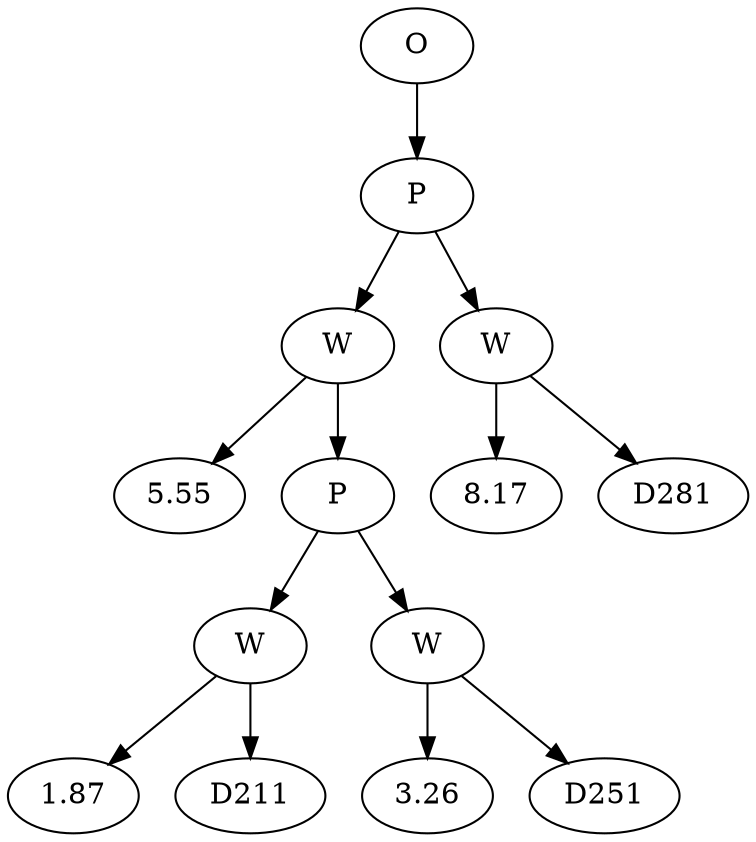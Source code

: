 // Tree
digraph {
	14959780 [label=O]
	14959781 [label=P]
	14959780 -> 14959781
	14959782 [label=W]
	14959781 -> 14959782
	14959783 [label=5.55]
	14959782 -> 14959783
	14959784 [label=P]
	14959782 -> 14959784
	14959785 [label=W]
	14959784 -> 14959785
	14959786 [label=1.87]
	14959785 -> 14959786
	14959787 [label=D211]
	14959785 -> 14959787
	14959788 [label=W]
	14959784 -> 14959788
	14959789 [label=3.26]
	14959788 -> 14959789
	14959790 [label=D251]
	14959788 -> 14959790
	14959791 [label=W]
	14959781 -> 14959791
	14959792 [label=8.17]
	14959791 -> 14959792
	14959793 [label=D281]
	14959791 -> 14959793
}
